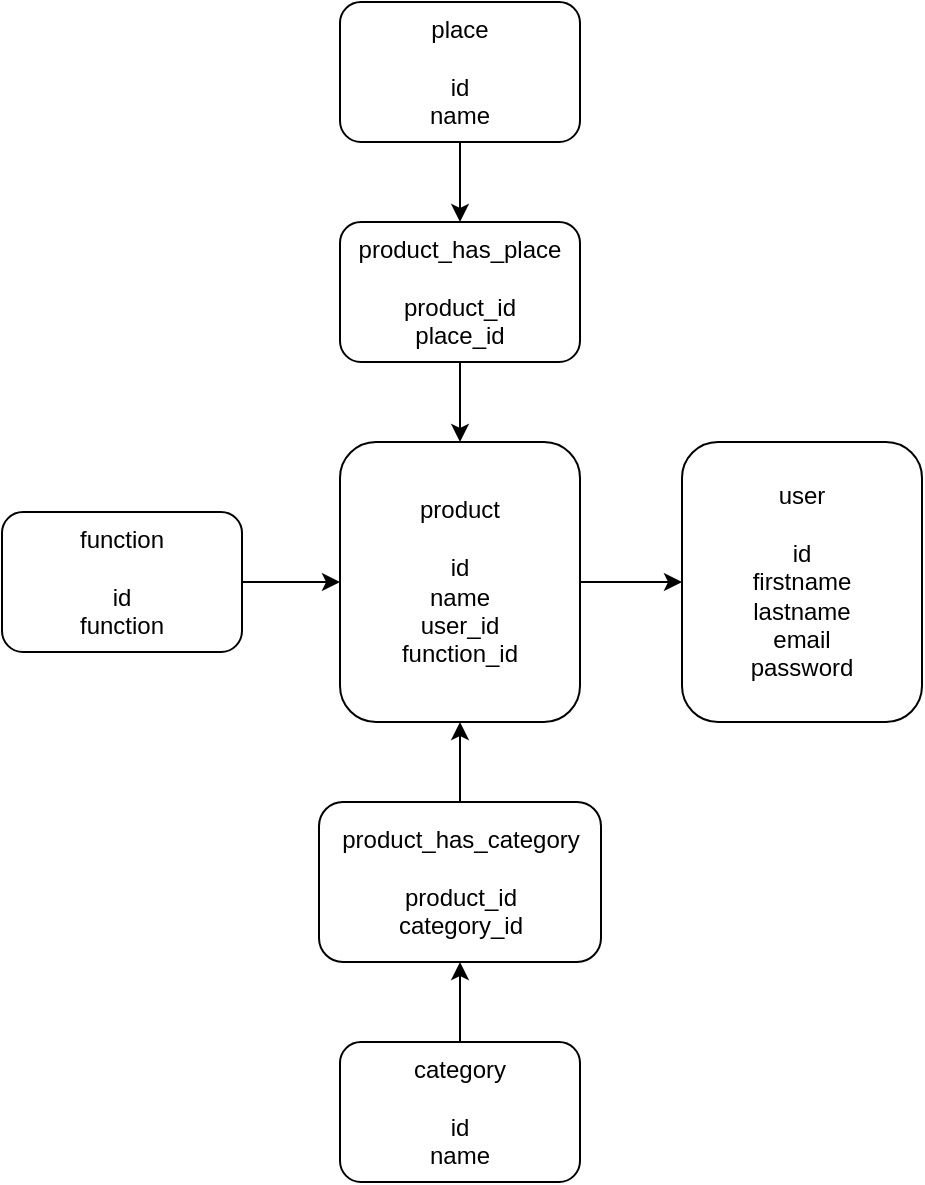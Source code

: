 <mxfile>
    <diagram id="P-62x7f3nEpuBjC5aQf5" name="Page-1">
        <mxGraphModel dx="673" dy="633" grid="1" gridSize="10" guides="1" tooltips="1" connect="1" arrows="1" fold="1" page="1" pageScale="1" pageWidth="827" pageHeight="1169" math="0" shadow="0">
            <root>
                <mxCell id="0"/>
                <mxCell id="1" parent="0"/>
                <mxCell id="16" style="edgeStyle=none;html=1;exitX=0.5;exitY=0;exitDx=0;exitDy=0;entryX=0.5;entryY=1;entryDx=0;entryDy=0;" edge="1" parent="1" source="2" target="15">
                    <mxGeometry relative="1" as="geometry"/>
                </mxCell>
                <mxCell id="2" value="category&lt;br&gt;&lt;br&gt;id&lt;br&gt;name" style="rounded=1;whiteSpace=wrap;html=1;" vertex="1" parent="1">
                    <mxGeometry x="329" y="550" width="120" height="70" as="geometry"/>
                </mxCell>
                <mxCell id="3" value="user&lt;br&gt;&lt;br&gt;id&lt;br&gt;firstname&lt;br&gt;lastname&lt;br&gt;email&lt;br&gt;password" style="rounded=1;whiteSpace=wrap;html=1;" vertex="1" parent="1">
                    <mxGeometry x="500" y="250" width="120" height="140" as="geometry"/>
                </mxCell>
                <mxCell id="8" style="edgeStyle=none;html=1;exitX=1;exitY=0.5;exitDx=0;exitDy=0;entryX=0;entryY=0.5;entryDx=0;entryDy=0;" edge="1" parent="1" source="4" target="3">
                    <mxGeometry relative="1" as="geometry"/>
                </mxCell>
                <mxCell id="4" value="product&lt;br&gt;&lt;br&gt;id&lt;br&gt;name&lt;br&gt;user_id&lt;br&gt;function_id" style="rounded=1;whiteSpace=wrap;html=1;" vertex="1" parent="1">
                    <mxGeometry x="329" y="250" width="120" height="140" as="geometry"/>
                </mxCell>
                <mxCell id="6" style="edgeStyle=none;html=1;exitX=1;exitY=0.5;exitDx=0;exitDy=0;entryX=0;entryY=0.5;entryDx=0;entryDy=0;" edge="1" parent="1" source="5" target="4">
                    <mxGeometry relative="1" as="geometry"/>
                </mxCell>
                <mxCell id="5" value="function&lt;br&gt;&lt;br&gt;id&lt;br&gt;function" style="rounded=1;whiteSpace=wrap;html=1;" vertex="1" parent="1">
                    <mxGeometry x="160" y="285" width="120" height="70" as="geometry"/>
                </mxCell>
                <mxCell id="19" style="edgeStyle=none;html=1;exitX=0.5;exitY=1;exitDx=0;exitDy=0;entryX=0.5;entryY=0;entryDx=0;entryDy=0;" edge="1" parent="1" source="12" target="18">
                    <mxGeometry relative="1" as="geometry"/>
                </mxCell>
                <mxCell id="12" value="place&lt;br&gt;&lt;br&gt;id&lt;br&gt;name" style="rounded=1;whiteSpace=wrap;html=1;" vertex="1" parent="1">
                    <mxGeometry x="329" y="30" width="120" height="70" as="geometry"/>
                </mxCell>
                <mxCell id="17" style="edgeStyle=none;html=1;exitX=0.5;exitY=0;exitDx=0;exitDy=0;entryX=0.5;entryY=1;entryDx=0;entryDy=0;" edge="1" parent="1" source="15" target="4">
                    <mxGeometry relative="1" as="geometry"/>
                </mxCell>
                <mxCell id="15" value="product_has_category&lt;br&gt;&lt;br&gt;product_id&lt;br&gt;category_id" style="rounded=1;whiteSpace=wrap;html=1;" vertex="1" parent="1">
                    <mxGeometry x="318.5" y="430" width="141" height="80" as="geometry"/>
                </mxCell>
                <mxCell id="21" style="edgeStyle=none;html=1;exitX=0.5;exitY=1;exitDx=0;exitDy=0;entryX=0.5;entryY=0;entryDx=0;entryDy=0;" edge="1" parent="1" source="18" target="4">
                    <mxGeometry relative="1" as="geometry"/>
                </mxCell>
                <mxCell id="18" value="product_has_place&lt;br&gt;&lt;br&gt;product_id&lt;br&gt;place_id" style="rounded=1;whiteSpace=wrap;html=1;" vertex="1" parent="1">
                    <mxGeometry x="329" y="140" width="120" height="70" as="geometry"/>
                </mxCell>
            </root>
        </mxGraphModel>
    </diagram>
</mxfile>